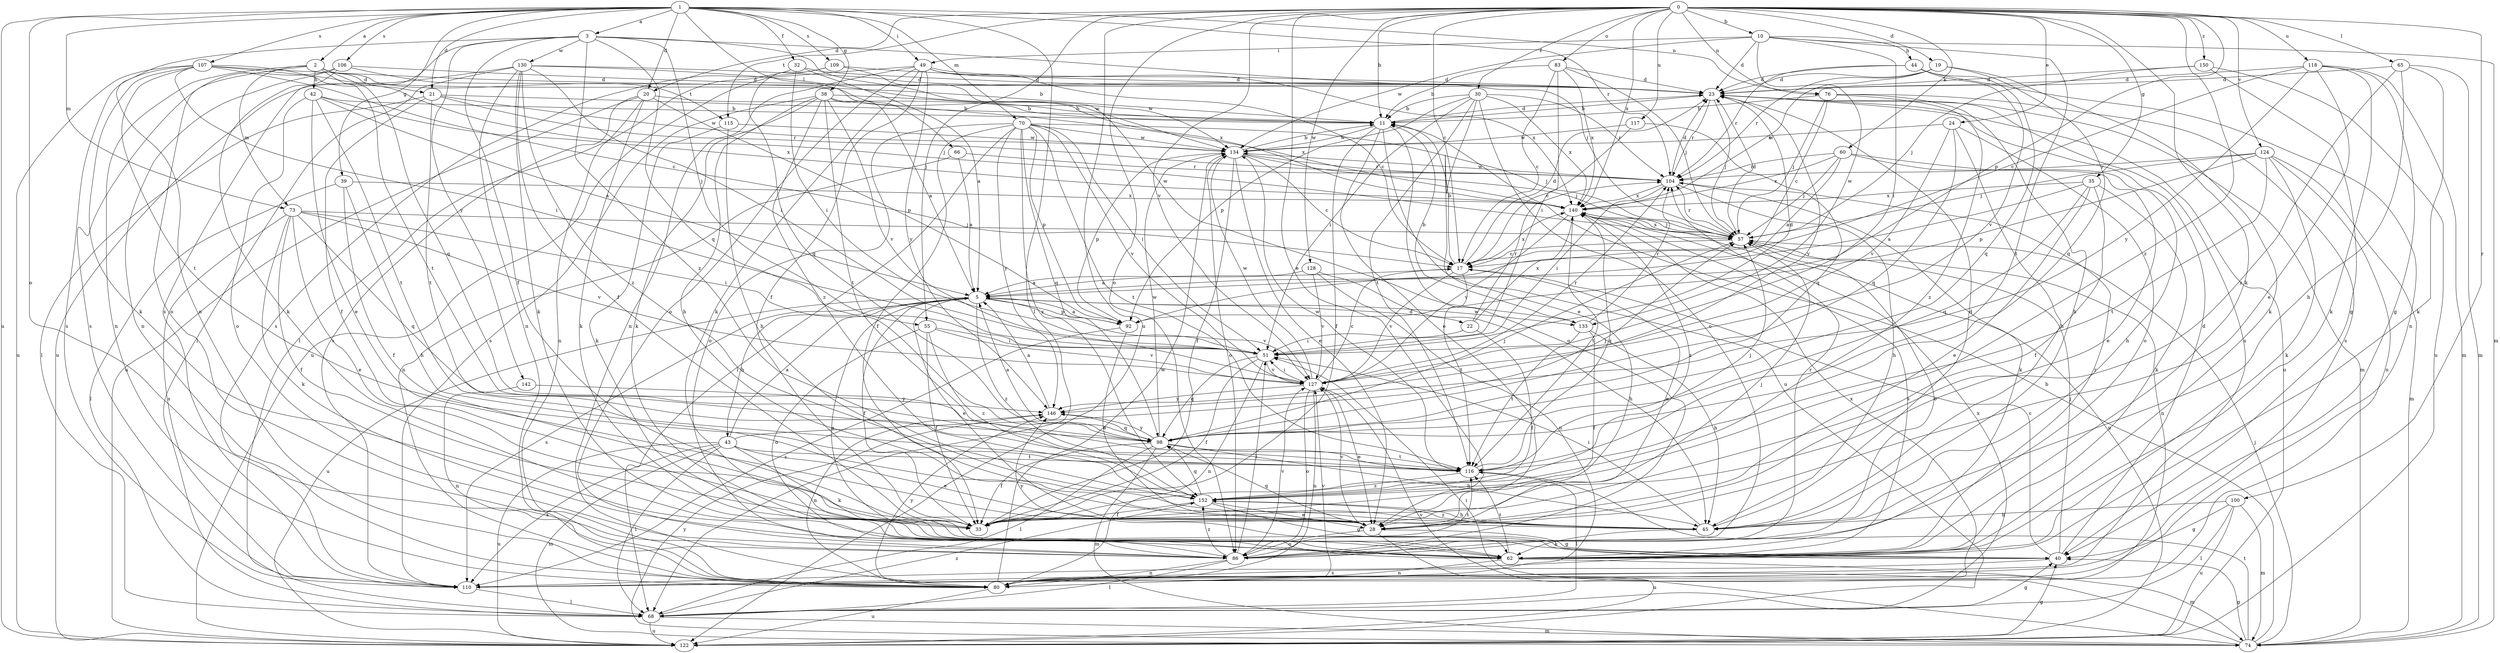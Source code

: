 strict digraph  {
0;
1;
2;
3;
5;
10;
11;
17;
19;
20;
21;
22;
23;
24;
28;
30;
32;
33;
35;
38;
39;
40;
42;
43;
44;
45;
49;
51;
55;
57;
60;
62;
65;
66;
68;
70;
73;
74;
76;
80;
83;
86;
92;
98;
100;
104;
106;
107;
109;
110;
115;
116;
117;
118;
122;
124;
127;
128;
130;
133;
134;
140;
142;
146;
150;
152;
0 -> 10  [label=b];
0 -> 11  [label=b];
0 -> 17  [label=c];
0 -> 19  [label=d];
0 -> 20  [label=d];
0 -> 24  [label=e];
0 -> 28  [label=e];
0 -> 30  [label=f];
0 -> 35  [label=g];
0 -> 55  [label=j];
0 -> 60  [label=k];
0 -> 62  [label=k];
0 -> 65  [label=l];
0 -> 76  [label=n];
0 -> 83  [label=o];
0 -> 86  [label=o];
0 -> 92  [label=p];
0 -> 100  [label=r];
0 -> 115  [label=t];
0 -> 117  [label=u];
0 -> 118  [label=u];
0 -> 122  [label=u];
0 -> 124  [label=v];
0 -> 127  [label=v];
0 -> 128  [label=w];
0 -> 140  [label=x];
0 -> 150  [label=z];
0 -> 152  [label=z];
1 -> 2  [label=a];
1 -> 3  [label=a];
1 -> 20  [label=d];
1 -> 21  [label=d];
1 -> 32  [label=f];
1 -> 38  [label=g];
1 -> 39  [label=g];
1 -> 49  [label=i];
1 -> 66  [label=l];
1 -> 68  [label=l];
1 -> 70  [label=m];
1 -> 73  [label=m];
1 -> 76  [label=n];
1 -> 86  [label=o];
1 -> 104  [label=r];
1 -> 106  [label=s];
1 -> 107  [label=s];
1 -> 109  [label=s];
1 -> 122  [label=u];
2 -> 21  [label=d];
2 -> 42  [label=h];
2 -> 73  [label=m];
2 -> 80  [label=n];
2 -> 86  [label=o];
2 -> 98  [label=q];
2 -> 115  [label=t];
2 -> 116  [label=t];
3 -> 33  [label=f];
3 -> 55  [label=j];
3 -> 57  [label=j];
3 -> 80  [label=n];
3 -> 98  [label=q];
3 -> 110  [label=s];
3 -> 130  [label=w];
3 -> 133  [label=w];
3 -> 142  [label=y];
3 -> 152  [label=z];
5 -> 22  [label=d];
5 -> 28  [label=e];
5 -> 33  [label=f];
5 -> 43  [label=h];
5 -> 92  [label=p];
5 -> 110  [label=s];
5 -> 122  [label=u];
5 -> 127  [label=v];
5 -> 133  [label=w];
5 -> 152  [label=z];
10 -> 23  [label=d];
10 -> 44  [label=h];
10 -> 49  [label=i];
10 -> 51  [label=i];
10 -> 74  [label=m];
10 -> 116  [label=t];
10 -> 133  [label=w];
10 -> 134  [label=w];
11 -> 23  [label=d];
11 -> 28  [label=e];
11 -> 33  [label=f];
11 -> 86  [label=o];
11 -> 122  [label=u];
11 -> 134  [label=w];
17 -> 5  [label=a];
17 -> 11  [label=b];
17 -> 23  [label=d];
17 -> 28  [label=e];
17 -> 116  [label=t];
17 -> 127  [label=v];
17 -> 140  [label=x];
19 -> 23  [label=d];
19 -> 62  [label=k];
19 -> 98  [label=q];
19 -> 104  [label=r];
19 -> 140  [label=x];
20 -> 11  [label=b];
20 -> 62  [label=k];
20 -> 80  [label=n];
20 -> 92  [label=p];
20 -> 110  [label=s];
20 -> 122  [label=u];
21 -> 11  [label=b];
21 -> 33  [label=f];
21 -> 68  [label=l];
21 -> 104  [label=r];
21 -> 116  [label=t];
21 -> 134  [label=w];
22 -> 33  [label=f];
22 -> 51  [label=i];
22 -> 104  [label=r];
22 -> 140  [label=x];
23 -> 11  [label=b];
23 -> 57  [label=j];
23 -> 74  [label=m];
23 -> 104  [label=r];
23 -> 110  [label=s];
23 -> 122  [label=u];
23 -> 146  [label=y];
24 -> 45  [label=h];
24 -> 86  [label=o];
24 -> 98  [label=q];
24 -> 127  [label=v];
24 -> 134  [label=w];
28 -> 40  [label=g];
28 -> 86  [label=o];
28 -> 98  [label=q];
28 -> 122  [label=u];
28 -> 127  [label=v];
30 -> 11  [label=b];
30 -> 28  [label=e];
30 -> 51  [label=i];
30 -> 86  [label=o];
30 -> 92  [label=p];
30 -> 104  [label=r];
30 -> 116  [label=t];
30 -> 140  [label=x];
32 -> 5  [label=a];
32 -> 23  [label=d];
32 -> 51  [label=i];
32 -> 110  [label=s];
33 -> 57  [label=j];
35 -> 5  [label=a];
35 -> 28  [label=e];
35 -> 33  [label=f];
35 -> 62  [label=k];
35 -> 98  [label=q];
35 -> 140  [label=x];
38 -> 5  [label=a];
38 -> 11  [label=b];
38 -> 45  [label=h];
38 -> 62  [label=k];
38 -> 110  [label=s];
38 -> 116  [label=t];
38 -> 127  [label=v];
38 -> 140  [label=x];
38 -> 152  [label=z];
39 -> 33  [label=f];
39 -> 45  [label=h];
39 -> 68  [label=l];
39 -> 140  [label=x];
40 -> 5  [label=a];
40 -> 17  [label=c];
40 -> 23  [label=d];
40 -> 57  [label=j];
40 -> 110  [label=s];
40 -> 146  [label=y];
42 -> 5  [label=a];
42 -> 11  [label=b];
42 -> 28  [label=e];
42 -> 86  [label=o];
42 -> 116  [label=t];
42 -> 140  [label=x];
43 -> 5  [label=a];
43 -> 28  [label=e];
43 -> 57  [label=j];
43 -> 62  [label=k];
43 -> 68  [label=l];
43 -> 74  [label=m];
43 -> 110  [label=s];
43 -> 116  [label=t];
43 -> 122  [label=u];
44 -> 23  [label=d];
44 -> 80  [label=n];
44 -> 98  [label=q];
44 -> 104  [label=r];
44 -> 127  [label=v];
45 -> 23  [label=d];
45 -> 51  [label=i];
45 -> 62  [label=k];
45 -> 152  [label=z];
49 -> 17  [label=c];
49 -> 23  [label=d];
49 -> 33  [label=f];
49 -> 62  [label=k];
49 -> 80  [label=n];
49 -> 86  [label=o];
49 -> 122  [label=u];
49 -> 140  [label=x];
49 -> 146  [label=y];
51 -> 23  [label=d];
51 -> 33  [label=f];
51 -> 80  [label=n];
51 -> 98  [label=q];
51 -> 127  [label=v];
55 -> 33  [label=f];
55 -> 51  [label=i];
55 -> 86  [label=o];
55 -> 127  [label=v];
55 -> 152  [label=z];
57 -> 17  [label=c];
57 -> 23  [label=d];
57 -> 80  [label=n];
57 -> 86  [label=o];
57 -> 104  [label=r];
57 -> 140  [label=x];
60 -> 5  [label=a];
60 -> 28  [label=e];
60 -> 45  [label=h];
60 -> 57  [label=j];
60 -> 104  [label=r];
60 -> 140  [label=x];
62 -> 74  [label=m];
62 -> 80  [label=n];
62 -> 104  [label=r];
62 -> 116  [label=t];
65 -> 23  [label=d];
65 -> 45  [label=h];
65 -> 62  [label=k];
65 -> 74  [label=m];
65 -> 152  [label=z];
66 -> 5  [label=a];
66 -> 80  [label=n];
66 -> 104  [label=r];
68 -> 40  [label=g];
68 -> 74  [label=m];
68 -> 122  [label=u];
68 -> 140  [label=x];
68 -> 152  [label=z];
70 -> 33  [label=f];
70 -> 51  [label=i];
70 -> 57  [label=j];
70 -> 68  [label=l];
70 -> 86  [label=o];
70 -> 92  [label=p];
70 -> 98  [label=q];
70 -> 116  [label=t];
70 -> 127  [label=v];
70 -> 134  [label=w];
70 -> 146  [label=y];
70 -> 152  [label=z];
73 -> 28  [label=e];
73 -> 33  [label=f];
73 -> 51  [label=i];
73 -> 57  [label=j];
73 -> 62  [label=k];
73 -> 98  [label=q];
73 -> 110  [label=s];
73 -> 127  [label=v];
74 -> 11  [label=b];
74 -> 40  [label=g];
74 -> 51  [label=i];
74 -> 57  [label=j];
74 -> 116  [label=t];
74 -> 127  [label=v];
74 -> 146  [label=y];
76 -> 11  [label=b];
76 -> 17  [label=c];
76 -> 45  [label=h];
76 -> 57  [label=j];
76 -> 110  [label=s];
76 -> 152  [label=z];
80 -> 122  [label=u];
80 -> 127  [label=v];
80 -> 134  [label=w];
80 -> 140  [label=x];
80 -> 146  [label=y];
83 -> 11  [label=b];
83 -> 17  [label=c];
83 -> 23  [label=d];
83 -> 51  [label=i];
83 -> 57  [label=j];
83 -> 140  [label=x];
86 -> 51  [label=i];
86 -> 68  [label=l];
86 -> 80  [label=n];
86 -> 104  [label=r];
86 -> 116  [label=t];
86 -> 127  [label=v];
86 -> 152  [label=z];
92 -> 5  [label=a];
92 -> 28  [label=e];
92 -> 110  [label=s];
98 -> 5  [label=a];
98 -> 33  [label=f];
98 -> 45  [label=h];
98 -> 57  [label=j];
98 -> 68  [label=l];
98 -> 74  [label=m];
98 -> 116  [label=t];
98 -> 134  [label=w];
98 -> 146  [label=y];
100 -> 40  [label=g];
100 -> 45  [label=h];
100 -> 68  [label=l];
100 -> 74  [label=m];
100 -> 122  [label=u];
104 -> 23  [label=d];
104 -> 45  [label=h];
104 -> 51  [label=i];
104 -> 62  [label=k];
104 -> 134  [label=w];
104 -> 140  [label=x];
106 -> 23  [label=d];
106 -> 62  [label=k];
106 -> 80  [label=n];
106 -> 110  [label=s];
106 -> 140  [label=x];
107 -> 11  [label=b];
107 -> 17  [label=c];
107 -> 23  [label=d];
107 -> 51  [label=i];
107 -> 57  [label=j];
107 -> 62  [label=k];
107 -> 110  [label=s];
107 -> 116  [label=t];
107 -> 122  [label=u];
109 -> 23  [label=d];
109 -> 68  [label=l];
109 -> 98  [label=q];
109 -> 134  [label=w];
110 -> 68  [label=l];
115 -> 45  [label=h];
115 -> 62  [label=k];
115 -> 134  [label=w];
116 -> 57  [label=j];
116 -> 68  [label=l];
116 -> 134  [label=w];
116 -> 140  [label=x];
116 -> 152  [label=z];
117 -> 17  [label=c];
117 -> 98  [label=q];
117 -> 134  [label=w];
118 -> 17  [label=c];
118 -> 23  [label=d];
118 -> 28  [label=e];
118 -> 40  [label=g];
118 -> 62  [label=k];
118 -> 74  [label=m];
118 -> 146  [label=y];
122 -> 40  [label=g];
124 -> 57  [label=j];
124 -> 62  [label=k];
124 -> 74  [label=m];
124 -> 80  [label=n];
124 -> 92  [label=p];
124 -> 104  [label=r];
124 -> 116  [label=t];
127 -> 17  [label=c];
127 -> 28  [label=e];
127 -> 51  [label=i];
127 -> 80  [label=n];
127 -> 86  [label=o];
127 -> 104  [label=r];
127 -> 134  [label=w];
127 -> 146  [label=y];
128 -> 5  [label=a];
128 -> 45  [label=h];
128 -> 80  [label=n];
128 -> 127  [label=v];
130 -> 23  [label=d];
130 -> 33  [label=f];
130 -> 51  [label=i];
130 -> 62  [label=k];
130 -> 68  [label=l];
130 -> 80  [label=n];
130 -> 122  [label=u];
130 -> 134  [label=w];
130 -> 152  [label=z];
133 -> 11  [label=b];
133 -> 33  [label=f];
133 -> 45  [label=h];
133 -> 104  [label=r];
133 -> 116  [label=t];
134 -> 11  [label=b];
134 -> 17  [label=c];
134 -> 28  [label=e];
134 -> 33  [label=f];
134 -> 57  [label=j];
134 -> 86  [label=o];
134 -> 92  [label=p];
134 -> 104  [label=r];
140 -> 57  [label=j];
140 -> 110  [label=s];
140 -> 116  [label=t];
140 -> 122  [label=u];
140 -> 127  [label=v];
140 -> 152  [label=z];
142 -> 80  [label=n];
142 -> 146  [label=y];
146 -> 5  [label=a];
146 -> 80  [label=n];
146 -> 98  [label=q];
150 -> 23  [label=d];
150 -> 40  [label=g];
150 -> 57  [label=j];
150 -> 122  [label=u];
152 -> 28  [label=e];
152 -> 33  [label=f];
152 -> 40  [label=g];
152 -> 45  [label=h];
152 -> 98  [label=q];
}
